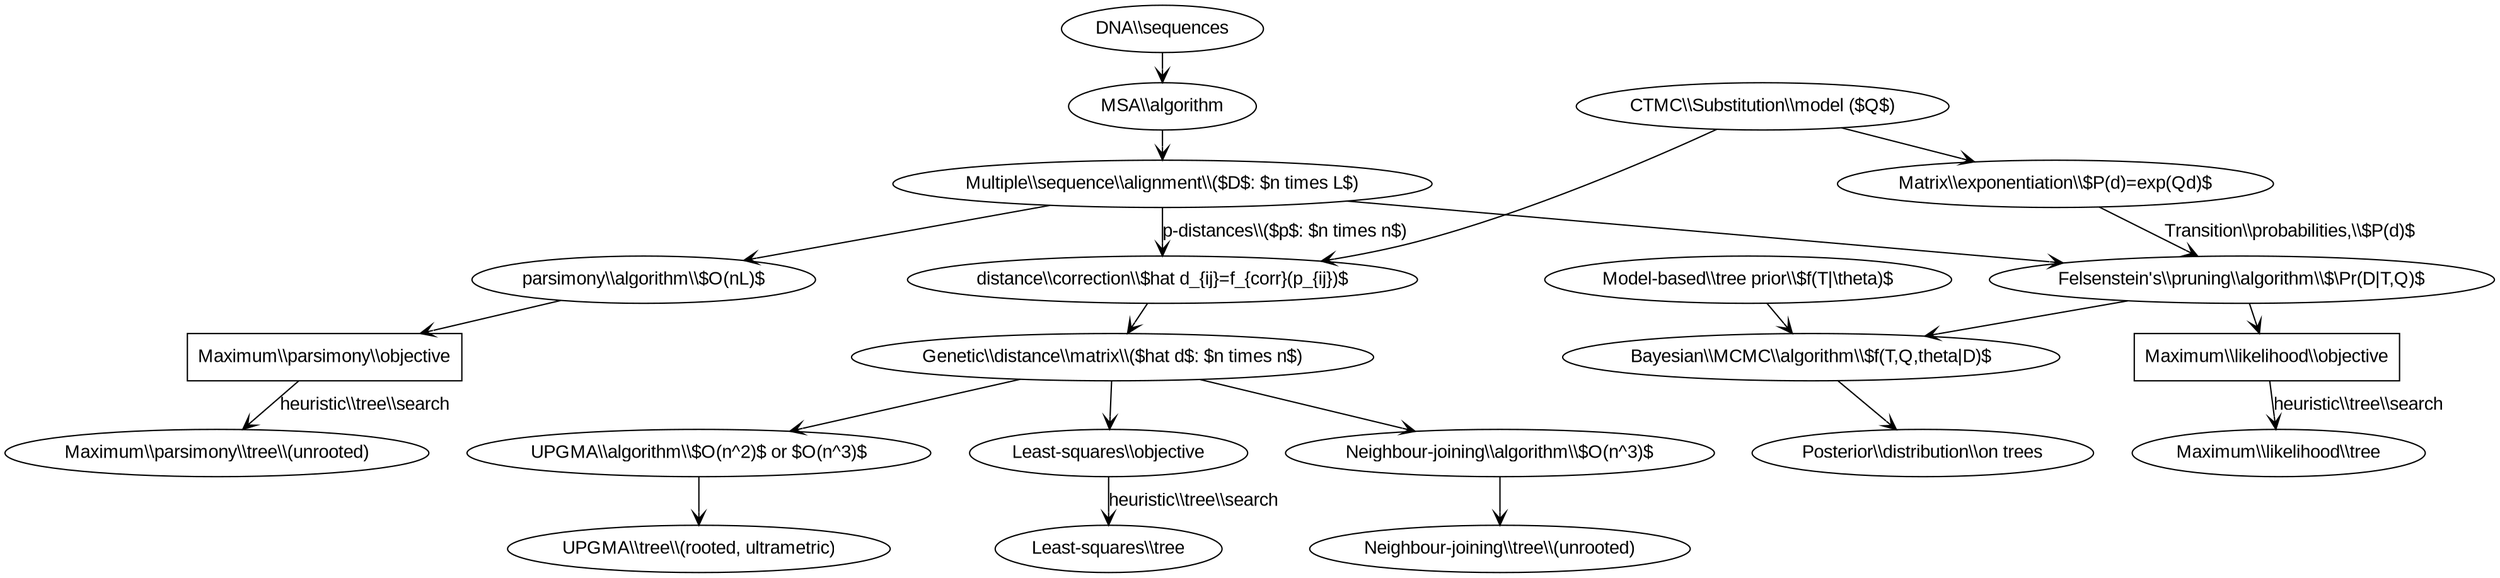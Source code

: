 digraph G {
  d2toptions ="-ftikz --tikzedgelabels --styleonly --autosize -traw -c --straightedges";
  
  d2tfigpreamble = "\tikzstyle{model}=[draw=yellow!50, very thick, rectangle,fill=yellow!20], \tikzstyle{objective}=[draw=gray!50, very thick, rectangle,fill=gray!20], \tikzstyle{data}=[draw=red!50, very thick, fill=red!20], \tikzstyle{algo}=[draw=blue!50, very thick, fill=blue!20,ellipse], \tikzstyle{treestyle}=[draw=green!50, very thick, fill=green!20];";
   
  d2tdocpreamble = "\tikzset{every text node part/.style={align=center}}"
   
  mindist = 0.5;

  graph [fontname = "arial", ranksep="0.3", nodesep="0.4"];
  node [fontname = "arial"];
  edge [fontname = "arial", arrowhead="vee"];

  sequences [ label="DNA\\\\sequences", style=data];
  
  sequence_alignment [ label="MSA\\\\algorithm", style=algo ];
  
  msa [ label="Multiple\\\\sequence\\\\alignment\\\\($D$: $n \times L$)", style=data];
  distances [ label="Genetic\\\\distance\\\\matrix\\\\($\hat d$: $n \times n$)",style=data];
  
    felsenstein_pruning [ label="Felsenstein's\\\\pruning\\\\algorithm\\\\$\\Pr(D|T,Q)$", style="algo" ];
    substmodel [ label="CTMC\\\\Substitution\\\\model ($Q$)", style=model];
    treeprior [ label="Model-based\\\\tree prior\\\\$f(T|\\theta)$", style=model];
    matrix_exponentiation [label="Matrix\\\\exponentiation\\\\$P(d)=\exp(Qd)$", style="algo"];
  
    maximum_likelihood [label="Maximum\\\\likelihood\\\\tree", style=treestyle ];
  
    bayesian_inference [label="Bayesian\\\\MCMC\\\\algorithm\\\\$f(T,Q,\theta|D)$", style=algo ];

    bayesian_posterior [label="Posterior\\\\distribution\\\\on trees", style=treestyle];
    ml_objective [label="Maximum\\\\likelihood\\\\objective", shape=rect, style=objective];
  
  ls [label="Least-squares\\\\tree", style=treestyle];
 
  distance_correction [label="distance\\\\correction\\\\$\hat d_{ij}=f_{corr}(p_{ij})$", style=algo]

  ls_objective [label="Least-squares\\\\objective", style=objective];

  nj_algorithm [ label="Neighbour-joining\\\\algorithm\\\\$O(n^3)$", style=algo];
  upgma_algorithm [ label="UPGMA\\\\algorithm\\\\$O(n^2)$ or $O(n^3)$", style=algo];
  
  parsimony_algorithm [ label="parsimony\\\\algorithm\\\\$O(nL)$",style=algo];
  parsimony_objective [label="Maximum\\\\parsimony\\\\objective", shape=rect, style=objective];
  maximum_parsimony [label="Maximum\\\\parsimony\\\\tree\\\\(unrooted)", style=treestyle];
    
  nj_tree [ label="Neighbour-joining\\\\tree\\\\(unrooted)", style=treestyle];
  upgma_tree [ label="UPGMA\\\\tree\\\\(rooted, ultrametric)", style=treestyle];

  substmodel -> distance_correction;

  substmodel -> matrix_exponentiation; 
  
  matrix_exponentiation -> felsenstein_pruning[label="Transition\\\\probabilities,\\\\$P(d)$"];

felsenstein_pruning -> bayesian_inference; 
treeprior -> bayesian_inference[weight=2];

felsenstein_pruning -> ml_objective; 
ml_objective -> maximum_likelihood[label="heuristic\\\\tree\\\\search"];

parsimony_algorithm -> parsimony_objective;
parsimony_objective -> maximum_parsimony[label="heuristic\\\\tree\\\\search"];

  sequences -> sequence_alignment

  sequence_alignment -> msa;

  msa -> distance_correction[label="p-distances\\\\($p$: $n \times n$)"];
    
  distance_correction -> distances;

  msa -> parsimony_algorithm
  msa -> felsenstein_pruning
  
  bayesian_inference -> bayesian_posterior;

  distances -> nj_algorithm
  distances -> upgma_algorithm
  distances -> ls_objective;
  
  ls_objective -> ls[label="heuristic\\\\tree\\\\search"];
  
  nj_algorithm -> nj_tree

  upgma_algorithm -> upgma_tree

}
